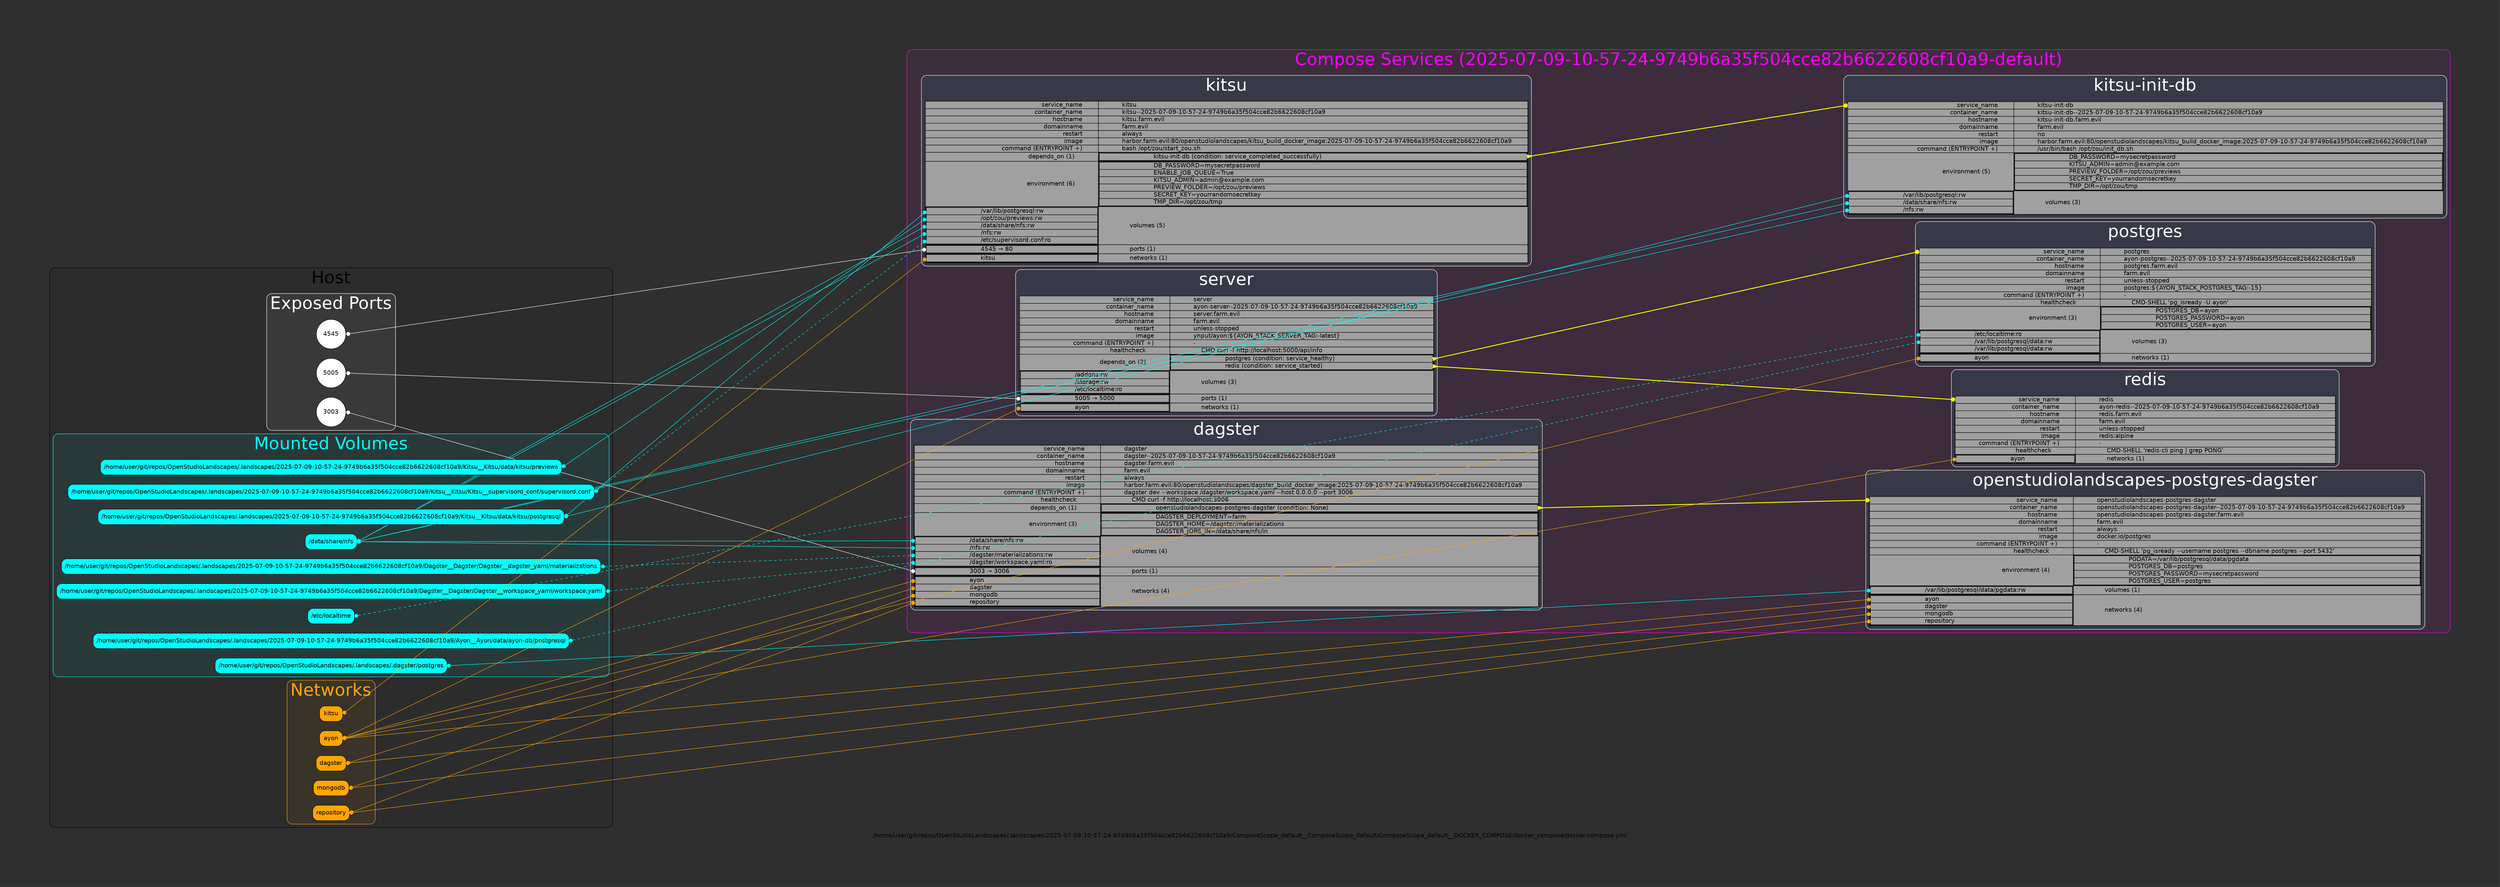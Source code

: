digraph root {
	graph [bb="0,0,5608,1870.7",
		bgcolor="#2f2f2f",
		fontname=Helvetica,
		label="/home/user/git/repos/OpenStudioLandscapes/.landscapes/2025-07-09-10-57-24-9749b6a35f504cce82b6622608cf10a9/ComposeScope_default__\
ComposeScope_default/ComposeScope_default__DOCKER_COMPOSE/docker_compose/docker-compose.yml",
		lheight=0.23,
		lp="2804,12.4",
		lwidth=22.35,
		nodesep=0.3,
		pad=1.5,
		rankdir=LR,
		ranksep=10,
		splines=line,
		style=rounded
	];
	node [label="\N"];
	subgraph main_graph {
		graph [bb="",
			bgcolor="#2f2f2f",
			color="",
			fillcolor="",
			fontcolor="",
			fontname=Helvetica,
			fontsize="",
			label="/home/user/git/repos/OpenStudioLandscapes/.landscapes/2025-07-09-10-57-24-9749b6a35f504cce82b6622608cf10a9/ComposeScope_default__\
ComposeScope_default/ComposeScope_default__DOCKER_COMPOSE/docker_compose/docker-compose.yml",
			lheight=0.21,
			lp="2812,11.5",
			lwidth=24.46,
			nodesep=0.3,
			pad=1.5,
			rankdir=LR,
			ranksep=10,
			shape="",
			splines=line,
			style=rounded
		];
		node [color="",
			fillcolor="",
			fontname="",
			height="",
			label="\N",
			labeljust="",
			pos="",
			shape="",
			style="",
			width=""
		];
		edge [arrowhead="",
			arrowtail="",
			color="",
			dir="",
			fontname="",
			headport="",
			pos="",
			style="",
			tailport=""
		];
		subgraph "cluster_cluster_root_services_2025-07-09-10-57-24-9749b6a35f504cce82b6622608cf10a9-default" {
			graph [bb="2003,507.7,5608,1870.7",
				bgcolor="#2f2f2f",
				color="#FF00FF",
				fillcolor="#FF00FF10",
				fontcolor="#FF00FF",
				fontname=Helvetica,
				fontsize=40,
				label="Compose Services (2025-07-09-10-57-24-9749b6a35f504cce82b6622608cf10a9-default)",
				lheight=0.67,
				lp="3805.5,1844.7",
				lwidth=21.95,
				nodesep=0.3,
				pad=1.5,
				rankdir=TB,
				ranksep=10,
				shape="",
				splines=line,
				style="filled,rounded"
			];
			node [color="",
				fillcolor="",
				fontname="",
				height="",
				label="\N",
				labeljust="",
				pos="",
				shape="",
				style="",
				width=""
			];
			edge [arrowhead="",
				arrowtail="",
				color="",
				dir="",
				fontname="",
				headport="",
				pos="",
				style="",
				tailport=""
			];
			subgraph cluster_cluster_service_postgres {
				graph [bb="4358.5,1130.7,5432.5,1468.7",
					bgcolor="#2f2f2f",
					color=white,
					fillcolor="#00FFFF10",
					fontcolor=white,
					fontname=Helvetica,
					fontsize=40,
					label=postgres,
					lheight=0.67,
					lp="4895.5,1442.7",
					lwidth=2.13,
					nodesep=0.3,
					pad=1.5,
					rankdir=TB,
					ranksep=10,
					shape=square,
					splines=line,
					style="filled,rounded"
				];
				node [color="",
					fillcolor="",
					fontname="",
					height="",
					label="\N",
					labeljust="",
					pos="",
					shape="",
					style="",
					width=""
				];
				edge [arrowhead="",
					arrowtail="",
					color="",
					dir="",
					fontname="",
					headport="",
					pos="",
					style="",
					tailport=""
				];
				"NODE-SERVICE_postgres"	[color="#0A0A0A",
					fillcolor="#A0A0A0",
					fontname=Helvetica,
					height=3.9444,
					label=<<table border="1" cellspacing="0" cellpadding="0">
    <!-- SERVICE_NAME -->
    <tr>
        <td align="right" port="PLUG_NODE-SERVICE_postgres">
            service_name
        </td>
        <td align="left">
            postgres
        </td>
    </tr>
    <!-- CONTAINER_NAME -->
    <tr>
        <td align="right">
            container_name
        </td>
        <td align="left">
            ayon-postgres--2025-07-09-10-57-24-9749b6a35f504cce82b6622608cf10a9
        </td>
    </tr>
    <!-- HOSTNAME -->
    <tr>
        <td align="right">
            hostname
        </td>
        <td align="left">
            postgres.farm.evil
        </td>
    </tr>
    <!-- DOMAINNAME -->
    <tr>
        <td align="right">
            domainname
        </td>
        <td align="left">
            farm.evil
        </td>
    </tr>
    <!-- RESTART -->
    <tr>
        <td align="right">
            restart
        </td>
        <td align="left">
            unless-stopped
        </td>
    </tr>
    <!-- IMAGE -->
    <tr>
        <td align="right">
            image
        </td>
        <td align="left">
            postgres:${AYON_STACK_POSTGRES_TAG:-15}
        </td>
    </tr>
    <!-- COMMAND -->
    <tr>
        <td align="right">
            command (ENTRYPOINT +)
        </td>
        <td align="left">
            -
        </td>
    </tr>
    <!-- HEALTHCHECK -->
    
        <tr>
            <td align="right">
                healthcheck
            </td>
            <td align="left">
                CMD-SHELL 'pg_isready -U ayon'
            </td>
        </tr>
    
    <!-- DEPENDS_ON -->
    
    <!-- ENVIRONMENT -->
    
        <tr>
            <td align="right">
                environment (3)
            </td>
            <td align="left">
                <table border="1" cellspacing="0" cellpadding="0">
                    
                    <tr>
                        <td align="left">
                            POSTGRES_DB=ayon
                        </td>
                    </tr>
                    
                    <tr>
                        <td align="left">
                            POSTGRES_PASSWORD=ayon
                        </td>
                    </tr>
                    
                    <tr>
                        <td align="left">
                            POSTGRES_USER=ayon
                        </td>
                    </tr>
                    
                </table>
            </td>
        </tr>
    
    <!-- VOLUMES -->
    
        <tr>
            <td align="left">
                <table border="1" cellspacing="0" cellpadding="0">
                    
                    <tr>
                        <td align="left" port="PLUG_postgres__/etc/localtime">
                            /etc/localtime:ro
                        </td>
                    </tr>
                    
                    <tr>
                        <td align="left" port="PLUG_postgres__/var/lib/postgresql/data">
                            /var/lib/postgresql/data:rw
                        </td>
                    </tr>
                    
                    <tr>
                        <td align="left" port="PLUG_postgres__/var/lib/postgresql/data">
                            /var/lib/postgresql/data:rw
                        </td>
                    </tr>
                    
                </table>
            </td>
            <td align="left">
                volumes (3)
            </td>
        </tr>
    
    <!-- PORTS -->
    
    <!-- NETWORKS -->
    
        <tr>
            <td align="left">
                <table border="1" cellspacing="0" cellpadding="0">
                    
                    <tr>
                        <td align="left" port="PLUG_ayon">
                            ayon
                        </td>
                    </tr>
                    
                </table>
            </td>
            <td align="left">
                networks (1)
            </td>
        </tr>
    
</table>>,
					labeljust=l,
					pos="4896,1273.7",
					shape=plain,
					style=filled,
					width=12.806];
			}
			subgraph cluster_cluster_service_redis {
				graph [bb="4442.5,895.7,5348.5,1122.7",
					bgcolor="#2f2f2f",
					color=white,
					fillcolor="#00FFFF10",
					fontcolor=white,
					fontname=Helvetica,
					fontsize=40,
					label=redis,
					lheight=0.67,
					lp="4895.5,1096.7",
					lwidth=1.20,
					nodesep=0.3,
					pad=1.5,
					rankdir=TB,
					ranksep=10,
					shape=square,
					splines=line,
					style="filled,rounded"
				];
				node [color="",
					fillcolor="",
					fontname="",
					height="",
					label="\N",
					labeljust="",
					pos="",
					shape="",
					style="",
					width=""
				];
				edge [arrowhead="",
					arrowtail="",
					color="",
					dir="",
					fontname="",
					headport="",
					pos="",
					style="",
					tailport=""
				];
				"NODE-SERVICE_redis"	[color="#0A0A0A",
					fillcolor="#A0A0A0",
					fontname=Helvetica,
					height=2.3333,
					label=<<table border="1" cellspacing="0" cellpadding="0">
    <!-- SERVICE_NAME -->
    <tr>
        <td align="right" port="PLUG_NODE-SERVICE_redis">
            service_name
        </td>
        <td align="left">
            redis
        </td>
    </tr>
    <!-- CONTAINER_NAME -->
    <tr>
        <td align="right">
            container_name
        </td>
        <td align="left">
            ayon-redis--2025-07-09-10-57-24-9749b6a35f504cce82b6622608cf10a9
        </td>
    </tr>
    <!-- HOSTNAME -->
    <tr>
        <td align="right">
            hostname
        </td>
        <td align="left">
            redis.farm.evil
        </td>
    </tr>
    <!-- DOMAINNAME -->
    <tr>
        <td align="right">
            domainname
        </td>
        <td align="left">
            farm.evil
        </td>
    </tr>
    <!-- RESTART -->
    <tr>
        <td align="right">
            restart
        </td>
        <td align="left">
            unless-stopped
        </td>
    </tr>
    <!-- IMAGE -->
    <tr>
        <td align="right">
            image
        </td>
        <td align="left">
            redis:alpine
        </td>
    </tr>
    <!-- COMMAND -->
    <tr>
        <td align="right">
            command (ENTRYPOINT +)
        </td>
        <td align="left">
            -
        </td>
    </tr>
    <!-- HEALTHCHECK -->
    
        <tr>
            <td align="right">
                healthcheck
            </td>
            <td align="left">
                CMD-SHELL 'redis-cli ping | grep PONG'
            </td>
        </tr>
    
    <!-- DEPENDS_ON -->
    
    <!-- ENVIRONMENT -->
    
    <!-- VOLUMES -->
    
    <!-- PORTS -->
    
    <!-- NETWORKS -->
    
        <tr>
            <td align="left">
                <table border="1" cellspacing="0" cellpadding="0">
                    
                    <tr>
                        <td align="left" port="PLUG_ayon">
                            ayon
                        </td>
                    </tr>
                    
                </table>
            </td>
            <td align="left">
                networks (1)
            </td>
        </tr>
    
</table>>,
					labeljust=l,
					pos="4896,982.7",
					shape=plain,
					style=filled,
					width=10.944];
			}
			subgraph cluster_cluster_service_server {
				graph [bb="2256.5,1014.7,3241.5,1356.7",
					bgcolor="#2f2f2f",
					color=white,
					fillcolor="#00FFFF10",
					fontcolor=white,
					fontname=Helvetica,
					fontsize=40,
					label=server,
					lheight=0.67,
					lp="2749,1330.7",
					lwidth=1.54,
					nodesep=0.3,
					pad=1.5,
					rankdir=TB,
					ranksep=10,
					shape=square,
					splines=line,
					style="filled,rounded"
				];
				node [color="",
					fillcolor="",
					fontname="",
					height="",
					label="\N",
					labeljust="",
					pos="",
					shape="",
					style="",
					width=""
				];
				edge [arrowhead="",
					arrowtail="",
					color="",
					dir="",
					fontname="",
					headport="",
					pos="",
					style="",
					tailport=""
				];
				"NODE-SERVICE_server"	[color="#0A0A0A",
					fillcolor="#A0A0A0",
					fontname=Helvetica,
					height=4,
					label=<<table border="1" cellspacing="0" cellpadding="0">
    <!-- SERVICE_NAME -->
    <tr>
        <td align="right" port="PLUG_NODE-SERVICE_server">
            service_name
        </td>
        <td align="left">
            server
        </td>
    </tr>
    <!-- CONTAINER_NAME -->
    <tr>
        <td align="right">
            container_name
        </td>
        <td align="left">
            ayon-server--2025-07-09-10-57-24-9749b6a35f504cce82b6622608cf10a9
        </td>
    </tr>
    <!-- HOSTNAME -->
    <tr>
        <td align="right">
            hostname
        </td>
        <td align="left">
            server.farm.evil
        </td>
    </tr>
    <!-- DOMAINNAME -->
    <tr>
        <td align="right">
            domainname
        </td>
        <td align="left">
            farm.evil
        </td>
    </tr>
    <!-- RESTART -->
    <tr>
        <td align="right">
            restart
        </td>
        <td align="left">
            unless-stopped
        </td>
    </tr>
    <!-- IMAGE -->
    <tr>
        <td align="right">
            image
        </td>
        <td align="left">
            ynput/ayon:${AYON_STACK_SERVER_TAG:-latest}
        </td>
    </tr>
    <!-- COMMAND -->
    <tr>
        <td align="right">
            command (ENTRYPOINT +)
        </td>
        <td align="left">
            -
        </td>
    </tr>
    <!-- HEALTHCHECK -->
    
        <tr>
            <td align="right">
                healthcheck
            </td>
            <td align="left">
                CMD curl -f http://localhost:5000/api/info
            </td>
        </tr>
    
    <!-- DEPENDS_ON -->
    
        <tr>
            <td align="right">
                depends_on (2)
            </td>
            <td>
                <table border="1" cellspacing="0" cellpadding="0">
                    
                    <tr>
                        <td align="left" port="PLUG_DEPENDS_ON_NODE-SERVICE_postgres">
                            postgres (condition: service_healthy)
                        </td>
                    </tr>
                    
                    <tr>
                        <td align="left" port="PLUG_DEPENDS_ON_NODE-SERVICE_redis">
                            redis (condition: service_started)
                        </td>
                    </tr>
                    
                </table>
            </td>
        </tr>
    
    <!-- ENVIRONMENT -->
    
    <!-- VOLUMES -->
    
        <tr>
            <td align="left">
                <table border="1" cellspacing="0" cellpadding="0">
                    
                    <tr>
                        <td align="left" port="PLUG_server__/addons">
                            /addons:rw
                        </td>
                    </tr>
                    
                    <tr>
                        <td align="left" port="PLUG_server__/storage">
                            /storage:rw
                        </td>
                    </tr>
                    
                    <tr>
                        <td align="left" port="PLUG_server__/etc/localtime">
                            /etc/localtime:ro
                        </td>
                    </tr>
                    
                </table>
            </td>
            <td align="left">
                volumes (3)
            </td>
        </tr>
    
    <!-- PORTS -->
    
        <tr>
            <td align="left">
                <table border="1" cellspacing="0" cellpadding="0">
                    
                    <tr>
                        
                        <td align="left" port="PLUG_server__5005__5000">
                            5005 &#8594; 5000
                        </td>
                    </tr>
                    
                </table>
            </td>
            <td align="left">
                ports (1)
            </td>
        </tr>
    
    <!-- NETWORKS -->
    
        <tr>
            <td align="left">
                <table border="1" cellspacing="0" cellpadding="0">
                    
                    <tr>
                        <td align="left" port="PLUG_ayon">
                            ayon
                        </td>
                    </tr>
                    
                </table>
            </td>
            <td align="left">
                networks (1)
            </td>
        </tr>
    
</table>>,
					labeljust=l,
					pos="2749,1159.7",
					shape=plain,
					style=filled,
					width=11.75];
			}
			subgraph cluster_cluster_service_dagster {
				graph [bb="2011,560.7,3487,1006.7",
					bgcolor="#2f2f2f",
					color=white,
					fillcolor="#00FFFF10",
					fontcolor=white,
					fontname=Helvetica,
					fontsize=40,
					label=dagster,
					lheight=0.67,
					lp="2749,980.7",
					lwidth=1.85,
					nodesep=0.3,
					pad=1.5,
					rankdir=TB,
					ranksep=10,
					shape=square,
					splines=line,
					style="filled,rounded"
				];
				node [color="",
					fillcolor="",
					fontname="",
					height="",
					label="\N",
					labeljust="",
					pos="",
					shape="",
					style="",
					width=""
				];
				edge [arrowhead="",
					arrowtail="",
					color="",
					dir="",
					fontname="",
					headport="",
					pos="",
					style="",
					tailport=""
				];
				"NODE-SERVICE_dagster"	[color="#0A0A0A",
					fillcolor="#A0A0A0",
					fontname=Helvetica,
					height=5.5556,
					label=<<table border="1" cellspacing="0" cellpadding="0">
    <!-- SERVICE_NAME -->
    <tr>
        <td align="right" port="PLUG_NODE-SERVICE_dagster">
            service_name
        </td>
        <td align="left">
            dagster
        </td>
    </tr>
    <!-- CONTAINER_NAME -->
    <tr>
        <td align="right">
            container_name
        </td>
        <td align="left">
            dagster--2025-07-09-10-57-24-9749b6a35f504cce82b6622608cf10a9
        </td>
    </tr>
    <!-- HOSTNAME -->
    <tr>
        <td align="right">
            hostname
        </td>
        <td align="left">
            dagster.farm.evil
        </td>
    </tr>
    <!-- DOMAINNAME -->
    <tr>
        <td align="right">
            domainname
        </td>
        <td align="left">
            farm.evil
        </td>
    </tr>
    <!-- RESTART -->
    <tr>
        <td align="right">
            restart
        </td>
        <td align="left">
            always
        </td>
    </tr>
    <!-- IMAGE -->
    <tr>
        <td align="right">
            image
        </td>
        <td align="left">
            harbor.farm.evil:80/openstudiolandscapes/dagster_build_docker_image:2025-07-09-10-57-24-9749b6a35f504cce82b6622608cf10a9
        </td>
    </tr>
    <!-- COMMAND -->
    <tr>
        <td align="right">
            command (ENTRYPOINT +)
        </td>
        <td align="left">
            dagster dev --workspace /dagster/workspace.yaml --host 0.0.0.0 --port 3006
        </td>
    </tr>
    <!-- HEALTHCHECK -->
    
        <tr>
            <td align="right">
                healthcheck
            </td>
            <td align="left">
                CMD curl -f http://localhost:3006
            </td>
        </tr>
    
    <!-- DEPENDS_ON -->
    
        <tr>
            <td align="right">
                depends_on (1)
            </td>
            <td>
                <table border="1" cellspacing="0" cellpadding="0">
                    
                    <tr>
                        <td align="left" port="PLUG_DEPENDS_ON_NODE-SERVICE_openstudiolandscapes-postgres-dagster">
                            openstudiolandscapes-postgres-dagster (condition: None)
                        </td>
                    </tr>
                    
                </table>
            </td>
        </tr>
    
    <!-- ENVIRONMENT -->
    
        <tr>
            <td align="right">
                environment (3)
            </td>
            <td align="left">
                <table border="1" cellspacing="0" cellpadding="0">
                    
                    <tr>
                        <td align="left">
                            DAGSTER_DEPLOYMENT=farm
                        </td>
                    </tr>
                    
                    <tr>
                        <td align="left">
                            DAGSTER_HOME=/dagster/materializations
                        </td>
                    </tr>
                    
                    <tr>
                        <td align="left">
                            DAGSTER_JOBS_IN=/data/share/nfs/in
                        </td>
                    </tr>
                    
                </table>
            </td>
        </tr>
    
    <!-- VOLUMES -->
    
        <tr>
            <td align="left">
                <table border="1" cellspacing="0" cellpadding="0">
                    
                    <tr>
                        <td align="left" port="PLUG_dagster__/data/share/nfs">
                            /data/share/nfs:rw
                        </td>
                    </tr>
                    
                    <tr>
                        <td align="left" port="PLUG_dagster__/nfs">
                            /nfs:rw
                        </td>
                    </tr>
                    
                    <tr>
                        <td align="left" port="PLUG_dagster__/dagster/materializations">
                            /dagster/materializations:rw
                        </td>
                    </tr>
                    
                    <tr>
                        <td align="left" port="PLUG_dagster__/dagster/workspace.yaml">
                            /dagster/workspace.yaml:ro
                        </td>
                    </tr>
                    
                </table>
            </td>
            <td align="left">
                volumes (4)
            </td>
        </tr>
    
    <!-- PORTS -->
    
        <tr>
            <td align="left">
                <table border="1" cellspacing="0" cellpadding="0">
                    
                    <tr>
                        
                        <td align="left" port="PLUG_dagster__3003__3006">
                            3003 &#8594; 3006
                        </td>
                    </tr>
                    
                </table>
            </td>
            <td align="left">
                ports (1)
            </td>
        </tr>
    
    <!-- NETWORKS -->
    
        <tr>
            <td align="left">
                <table border="1" cellspacing="0" cellpadding="0">
                    
                    <tr>
                        <td align="left" port="PLUG_ayon">
                            ayon
                        </td>
                    </tr>
                    
                    <tr>
                        <td align="left" port="PLUG_dagster">
                            dagster
                        </td>
                    </tr>
                    
                    <tr>
                        <td align="left" port="PLUG_mongodb">
                            mongodb
                        </td>
                    </tr>
                    
                    <tr>
                        <td align="left" port="PLUG_repository">
                            repository
                        </td>
                    </tr>
                    
                </table>
            </td>
            <td align="left">
                networks (4)
            </td>
        </tr>
    
</table>>,
					labeljust=l,
					pos="2749,757.7",
					shape=plain,
					style=filled,
					width=17.819];
			}
			subgraph "cluster_cluster_service_openstudiolandscapes-postgres-dagster" {
				graph [bb="4242.5,515.7,5548.5,887.7",
					bgcolor="#2f2f2f",
					color=white,
					fillcolor="#00FFFF10",
					fontcolor=white,
					fontname=Helvetica,
					fontsize=40,
					label="openstudiolandscapes-postgres-dagster",
					lheight=0.67,
					lp="4895.5,861.7",
					lwidth=9.88,
					nodesep=0.3,
					pad=1.5,
					rankdir=TB,
					ranksep=10,
					shape=square,
					splines=line,
					style="filled,rounded"
				];
				node [color="",
					fillcolor="",
					fontname="",
					height="",
					label="\N",
					labeljust="",
					pos="",
					shape="",
					style="",
					width=""
				];
				edge [arrowhead="",
					arrowtail="",
					color="",
					dir="",
					fontname="",
					headport="",
					pos="",
					style="",
					tailport=""
				];
				"NODE-SERVICE_openstudiolandscapes-postgres-dagster"	[color="#0A0A0A",
					fillcolor="#A0A0A0",
					fontname=Helvetica,
					height=4.4444,
					label=<<table border="1" cellspacing="0" cellpadding="0">
    <!-- SERVICE_NAME -->
    <tr>
        <td align="right" port="PLUG_NODE-SERVICE_openstudiolandscapes-postgres-dagster">
            service_name
        </td>
        <td align="left">
            openstudiolandscapes-postgres-dagster
        </td>
    </tr>
    <!-- CONTAINER_NAME -->
    <tr>
        <td align="right">
            container_name
        </td>
        <td align="left">
            openstudiolandscapes-postgres-dagster--2025-07-09-10-57-24-9749b6a35f504cce82b6622608cf10a9
        </td>
    </tr>
    <!-- HOSTNAME -->
    <tr>
        <td align="right">
            hostname
        </td>
        <td align="left">
            openstudiolandscapes-postgres-dagster.farm.evil
        </td>
    </tr>
    <!-- DOMAINNAME -->
    <tr>
        <td align="right">
            domainname
        </td>
        <td align="left">
            farm.evil
        </td>
    </tr>
    <!-- RESTART -->
    <tr>
        <td align="right">
            restart
        </td>
        <td align="left">
            always
        </td>
    </tr>
    <!-- IMAGE -->
    <tr>
        <td align="right">
            image
        </td>
        <td align="left">
            docker.io/postgres
        </td>
    </tr>
    <!-- COMMAND -->
    <tr>
        <td align="right">
            command (ENTRYPOINT +)
        </td>
        <td align="left">
            -
        </td>
    </tr>
    <!-- HEALTHCHECK -->
    
        <tr>
            <td align="right">
                healthcheck
            </td>
            <td align="left">
                CMD-SHELL 'pg_isready --username postgres --dbname postgres --port 5432'
            </td>
        </tr>
    
    <!-- DEPENDS_ON -->
    
    <!-- ENVIRONMENT -->
    
        <tr>
            <td align="right">
                environment (4)
            </td>
            <td align="left">
                <table border="1" cellspacing="0" cellpadding="0">
                    
                    <tr>
                        <td align="left">
                            PGDATA=/var/lib/postgresql/data/pgdata
                        </td>
                    </tr>
                    
                    <tr>
                        <td align="left">
                            POSTGRES_DB=postgres
                        </td>
                    </tr>
                    
                    <tr>
                        <td align="left">
                            POSTGRES_PASSWORD=mysecretpassword
                        </td>
                    </tr>
                    
                    <tr>
                        <td align="left">
                            POSTGRES_USER=postgres
                        </td>
                    </tr>
                    
                </table>
            </td>
        </tr>
    
    <!-- VOLUMES -->
    
        <tr>
            <td align="left">
                <table border="1" cellspacing="0" cellpadding="0">
                    
                    <tr>
                        <td align="left" port="PLUG_openstudiolandscapes-postgres-dagster__/var/lib/postgresql/data/pgdata">
                            /var/lib/postgresql/data/pgdata:rw
                        </td>
                    </tr>
                    
                </table>
            </td>
            <td align="left">
                volumes (1)
            </td>
        </tr>
    
    <!-- PORTS -->
    
    <!-- NETWORKS -->
    
        <tr>
            <td align="left">
                <table border="1" cellspacing="0" cellpadding="0">
                    
                    <tr>
                        <td align="left" port="PLUG_ayon">
                            ayon
                        </td>
                    </tr>
                    
                    <tr>
                        <td align="left" port="PLUG_dagster">
                            dagster
                        </td>
                    </tr>
                    
                    <tr>
                        <td align="left" port="PLUG_mongodb">
                            mongodb
                        </td>
                    </tr>
                    
                    <tr>
                        <td align="left" port="PLUG_repository">
                            repository
                        </td>
                    </tr>
                    
                </table>
            </td>
            <td align="left">
                networks (4)
            </td>
        </tr>
    
</table>>,
					labeljust=l,
					pos="4896,675.7",
					shape=plain,
					style=filled,
					width=15.681];
			}
			subgraph cluster_cluster_service_kitsu {
				graph [bb="2036.5,1364.7,3461.5,1810.7",
					bgcolor="#2f2f2f",
					color=white,
					fillcolor="#00FFFF10",
					fontcolor=white,
					fontname=Helvetica,
					fontsize=40,
					label=kitsu,
					lheight=0.67,
					lp="2749,1784.7",
					lwidth=1.14,
					nodesep=0.3,
					pad=1.5,
					rankdir=TB,
					ranksep=10,
					shape=square,
					splines=line,
					style="filled,rounded"
				];
				node [color="",
					fillcolor="",
					fontname="",
					height="",
					label="\N",
					labeljust="",
					pos="",
					shape="",
					style="",
					width=""
				];
				edge [arrowhead="",
					arrowtail="",
					color="",
					dir="",
					fontname="",
					headport="",
					pos="",
					style="",
					tailport=""
				];
				"NODE-SERVICE_kitsu"	[color="#0A0A0A",
					fillcolor="#A0A0A0",
					fontname=Helvetica,
					height=5.5556,
					label=<<table border="1" cellspacing="0" cellpadding="0">
    <!-- SERVICE_NAME -->
    <tr>
        <td align="right" port="PLUG_NODE-SERVICE_kitsu">
            service_name
        </td>
        <td align="left">
            kitsu
        </td>
    </tr>
    <!-- CONTAINER_NAME -->
    <tr>
        <td align="right">
            container_name
        </td>
        <td align="left">
            kitsu--2025-07-09-10-57-24-9749b6a35f504cce82b6622608cf10a9
        </td>
    </tr>
    <!-- HOSTNAME -->
    <tr>
        <td align="right">
            hostname
        </td>
        <td align="left">
            kitsu.farm.evil
        </td>
    </tr>
    <!-- DOMAINNAME -->
    <tr>
        <td align="right">
            domainname
        </td>
        <td align="left">
            farm.evil
        </td>
    </tr>
    <!-- RESTART -->
    <tr>
        <td align="right">
            restart
        </td>
        <td align="left">
            always
        </td>
    </tr>
    <!-- IMAGE -->
    <tr>
        <td align="right">
            image
        </td>
        <td align="left">
            harbor.farm.evil:80/openstudiolandscapes/kitsu_build_docker_image:2025-07-09-10-57-24-9749b6a35f504cce82b6622608cf10a9
        </td>
    </tr>
    <!-- COMMAND -->
    <tr>
        <td align="right">
            command (ENTRYPOINT +)
        </td>
        <td align="left">
            bash /opt/zou/start_zou.sh
        </td>
    </tr>
    <!-- HEALTHCHECK -->
    
    <!-- DEPENDS_ON -->
    
        <tr>
            <td align="right">
                depends_on (1)
            </td>
            <td>
                <table border="1" cellspacing="0" cellpadding="0">
                    
                    <tr>
                        <td align="left" port="PLUG_DEPENDS_ON_NODE-SERVICE_kitsu-init-db">
                            kitsu-init-db (condition: service_completed_successfully)
                        </td>
                    </tr>
                    
                </table>
            </td>
        </tr>
    
    <!-- ENVIRONMENT -->
    
        <tr>
            <td align="right">
                environment (6)
            </td>
            <td align="left">
                <table border="1" cellspacing="0" cellpadding="0">
                    
                    <tr>
                        <td align="left">
                            DB_PASSWORD=mysecretpassword
                        </td>
                    </tr>
                    
                    <tr>
                        <td align="left">
                            ENABLE_JOB_QUEUE=True
                        </td>
                    </tr>
                    
                    <tr>
                        <td align="left">
                            KITSU_ADMIN=admin@example.com
                        </td>
                    </tr>
                    
                    <tr>
                        <td align="left">
                            PREVIEW_FOLDER=/opt/zou/previews
                        </td>
                    </tr>
                    
                    <tr>
                        <td align="left">
                            SECRET_KEY=yourrandomsecretkey
                        </td>
                    </tr>
                    
                    <tr>
                        <td align="left">
                            TMP_DIR=/opt/zou/tmp
                        </td>
                    </tr>
                    
                </table>
            </td>
        </tr>
    
    <!-- VOLUMES -->
    
        <tr>
            <td align="left">
                <table border="1" cellspacing="0" cellpadding="0">
                    
                    <tr>
                        <td align="left" port="PLUG_kitsu__/var/lib/postgresql">
                            /var/lib/postgresql:rw
                        </td>
                    </tr>
                    
                    <tr>
                        <td align="left" port="PLUG_kitsu__/opt/zou/previews">
                            /opt/zou/previews:rw
                        </td>
                    </tr>
                    
                    <tr>
                        <td align="left" port="PLUG_kitsu__/data/share/nfs">
                            /data/share/nfs:rw
                        </td>
                    </tr>
                    
                    <tr>
                        <td align="left" port="PLUG_kitsu__/nfs">
                            /nfs:rw
                        </td>
                    </tr>
                    
                    <tr>
                        <td align="left" port="PLUG_kitsu__/etc/supervisord.conf">
                            /etc/supervisord.conf:ro
                        </td>
                    </tr>
                    
                </table>
            </td>
            <td align="left">
                volumes (5)
            </td>
        </tr>
    
    <!-- PORTS -->
    
        <tr>
            <td align="left">
                <table border="1" cellspacing="0" cellpadding="0">
                    
                    <tr>
                        
                        <td align="left" port="PLUG_kitsu__4545__80">
                            4545 &#8594; 80
                        </td>
                    </tr>
                    
                </table>
            </td>
            <td align="left">
                ports (1)
            </td>
        </tr>
    
    <!-- NETWORKS -->
    
        <tr>
            <td align="left">
                <table border="1" cellspacing="0" cellpadding="0">
                    
                    <tr>
                        <td align="left" port="PLUG_kitsu">
                            kitsu
                        </td>
                    </tr>
                    
                </table>
            </td>
            <td align="left">
                networks (1)
            </td>
        </tr>
    
</table>>,
					labeljust=l,
					pos="2749,1561.7",
					shape=plain,
					style=filled,
					width=17.222];
			}
			subgraph "cluster_cluster_service_kitsu-init-db" {
				graph [bb="4191,1476.7,5600,1810.7",
					bgcolor="#2f2f2f",
					color=white,
					fillcolor="#00FFFF10",
					fontcolor=white,
					fontname=Helvetica,
					fontsize=40,
					label="kitsu-init-db",
					lheight=0.67,
					lp="4895.5,1784.7",
					lwidth=2.84,
					nodesep=0.3,
					pad=1.5,
					rankdir=TB,
					ranksep=10,
					shape=square,
					splines=line,
					style="filled,rounded"
				];
				node [color="",
					fillcolor="",
					fontname="",
					height="",
					label="\N",
					labeljust="",
					pos="",
					shape="",
					style="",
					width=""
				];
				edge [arrowhead="",
					arrowtail="",
					color="",
					dir="",
					fontname="",
					headport="",
					pos="",
					style="",
					tailport=""
				];
				"NODE-SERVICE_kitsu-init-db"	[color="#0A0A0A",
					fillcolor="#A0A0A0",
					fontname=Helvetica,
					height=3.8889,
					label=<<table border="1" cellspacing="0" cellpadding="0">
    <!-- SERVICE_NAME -->
    <tr>
        <td align="right" port="PLUG_NODE-SERVICE_kitsu-init-db">
            service_name
        </td>
        <td align="left">
            kitsu-init-db
        </td>
    </tr>
    <!-- CONTAINER_NAME -->
    <tr>
        <td align="right">
            container_name
        </td>
        <td align="left">
            kitsu-init-db--2025-07-09-10-57-24-9749b6a35f504cce82b6622608cf10a9
        </td>
    </tr>
    <!-- HOSTNAME -->
    <tr>
        <td align="right">
            hostname
        </td>
        <td align="left">
            kitsu-init-db.farm.evil
        </td>
    </tr>
    <!-- DOMAINNAME -->
    <tr>
        <td align="right">
            domainname
        </td>
        <td align="left">
            farm.evil
        </td>
    </tr>
    <!-- RESTART -->
    <tr>
        <td align="right">
            restart
        </td>
        <td align="left">
            no
        </td>
    </tr>
    <!-- IMAGE -->
    <tr>
        <td align="right">
            image
        </td>
        <td align="left">
            harbor.farm.evil:80/openstudiolandscapes/kitsu_build_docker_image:2025-07-09-10-57-24-9749b6a35f504cce82b6622608cf10a9
        </td>
    </tr>
    <!-- COMMAND -->
    <tr>
        <td align="right">
            command (ENTRYPOINT +)
        </td>
        <td align="left">
            /usr/bin/bash /opt/zou/init_db.sh
        </td>
    </tr>
    <!-- HEALTHCHECK -->
    
    <!-- DEPENDS_ON -->
    
    <!-- ENVIRONMENT -->
    
        <tr>
            <td align="right">
                environment (5)
            </td>
            <td align="left">
                <table border="1" cellspacing="0" cellpadding="0">
                    
                    <tr>
                        <td align="left">
                            DB_PASSWORD=mysecretpassword
                        </td>
                    </tr>
                    
                    <tr>
                        <td align="left">
                            KITSU_ADMIN=admin@example.com
                        </td>
                    </tr>
                    
                    <tr>
                        <td align="left">
                            PREVIEW_FOLDER=/opt/zou/previews
                        </td>
                    </tr>
                    
                    <tr>
                        <td align="left">
                            SECRET_KEY=yourrandomsecretkey
                        </td>
                    </tr>
                    
                    <tr>
                        <td align="left">
                            TMP_DIR=/opt/zou/tmp
                        </td>
                    </tr>
                    
                </table>
            </td>
        </tr>
    
    <!-- VOLUMES -->
    
        <tr>
            <td align="left">
                <table border="1" cellspacing="0" cellpadding="0">
                    
                    <tr>
                        <td align="left" port="PLUG_kitsu-init-db__/var/lib/postgresql">
                            /var/lib/postgresql:rw
                        </td>
                    </tr>
                    
                    <tr>
                        <td align="left" port="PLUG_kitsu-init-db__/data/share/nfs">
                            /data/share/nfs:rw
                        </td>
                    </tr>
                    
                    <tr>
                        <td align="left" port="PLUG_kitsu-init-db__/nfs">
                            /nfs:rw
                        </td>
                    </tr>
                    
                </table>
            </td>
            <td align="left">
                volumes (3)
            </td>
        </tr>
    
    <!-- PORTS -->
    
    <!-- NETWORKS -->
    
</table>>,
					labeljust=l,
					pos="4896,1617.7",
					shape=plain,
					style=filled,
					width=16.986];
			}
			"NODE-SERVICE_server":"PLUG_DEPENDS_ON_NODE-SERVICE_postgres":e -> "NODE-SERVICE_postgres":"PLUG_NODE-SERVICE_postgres":w	[arrowhead=dot,
				arrowtail=inv,
				color=yellow,
				dir=both,
				fontname=Helvetica,
				pos="s,3232,1147.7 e,4366.5,1398.7 3241.8,1149.9 3347,1173.1 4264,1376 4358.6,1397",
				style=bold];
			"NODE-SERVICE_server":"PLUG_DEPENDS_ON_NODE-SERVICE_redis":e -> "NODE-SERVICE_redis":"PLUG_NODE-SERVICE_redis":w	[arrowhead=dot,
				arrowtail=inv,
				color=yellow,
				dir=both,
				fontname=Helvetica,
				pos="s,3232,1130.7 e,4450.5,1052.7 3242.2,1130 3353.4,1122.9 4342.2,1059.6 4442.3,1053.2",
				style=bold];
			"NODE-SERVICE_dagster":"PLUG_DEPENDS_ON_NODE-SERVICE_openstudiolandscapes-postgres-dagster":e -> "NODE-SERVICE_openstudiolandscapes-postgres-dagster":"PLUG_NODE-SERVICE_openstudiolandscapes-postgres-dagster":w	[arrowhead=dot,
				arrowtail=inv,
				color=yellow,
				dir=both,
				fontname=Helvetica,
				pos="s,3477,799.7 e,4250.5,817.7 3487.1,799.93 3571.9,801.91 4166.2,815.74 4242.5,817.51",
				style=bold];
			"NODE-SERVICE_kitsu":"PLUG_DEPENDS_ON_NODE-SERVICE_kitsu-init-db":e -> "NODE-SERVICE_kitsu-init-db":"PLUG_NODE-SERVICE_kitsu-init-db":w	[arrowhead=dot,
				arrowtail=inv,
				color=yellow,
				dir=both,
				fontname=Helvetica,
				pos="s,3452,1620.7 e,4199.5,1740.7 3462,1622.3 3544.8,1635.6 4115.8,1727.3 4191.3,1739.4",
				style=bold];
		}
		subgraph cluster_cluster_host {
			graph [bb="0,52.7,1315,1358.7",
				bgcolor="#2f2f2f",
				color="#000000",
				fillcolor="#00000010",
				fontcolor="#000000",
				fontname=Helvetica,
				fontsize=40,
				label=Host,
				lheight=0.67,
				lp="657.5,1332.7",
				lwidth=1.14,
				nodesep=0.3,
				pad=1.5,
				rankdir=TB,
				ranksep=10,
				shape="",
				splines=line,
				style="filled,rounded"
			];
			node [color="",
				fillcolor="",
				fontname="",
				height="",
				label="\N",
				labeljust="",
				pos="",
				shape="",
				style="",
				width=""
			];
			edge [arrowhead="",
				arrowtail="",
				color="",
				dir="",
				fontname="",
				headport="",
				pos="",
				style="",
				tailport=""
			];
			subgraph cluster_cluster_root_ports {
				graph [bb="507.05,980.7,807.95,1298.7",
					bgcolor="#2f2f2f",
					color="#FFFFFF",
					fillcolor="#FFFFFF10",
					fontcolor="#FFFFFF",
					fontname=Helvetica,
					fontsize=40,
					label="Exposed Ports",
					lheight=0.67,
					lp="657.5,1272.7",
					lwidth=3.61,
					nodesep=0.3,
					pad=1.5,
					rankdir=TB,
					ranksep=10,
					shape="",
					splines=line,
					style="filled,rounded"
				];
				node [color="",
					fillcolor="",
					fontname="",
					height="",
					label="\N",
					labeljust="",
					pos="",
					shape="",
					style="",
					width=""
				];
				edge [arrowhead="",
					arrowtail="",
					color="",
					dir="",
					fontname="",
					headport="",
					pos="",
					style="",
					tailport=""
				];
				dagster__3003__3006	[color=black,
					fillcolor="#FFFFFF",
					fontname=Helvetica,
					height=0.95833,
					label=3003,
					pos="658,1022.7",
					shape=circle,
					style=filled,
					width=0.95833];
				kitsu__4545__80	[color=black,
					fillcolor="#FFFFFF",
					fontname=Helvetica,
					height=0.95833,
					label=4545,
					pos="658,1204.7",
					shape=circle,
					style=filled,
					width=0.95833];
				server__5005__5000	[color=black,
					fillcolor="#FFFFFF",
					fontname=Helvetica,
					height=0.95833,
					label=5005,
					pos="658,1113.7",
					shape=circle,
					style=filled,
					width=0.95833];
			}
			subgraph cluster_cluster_root_volumes {
				graph [bb="8,404.7,1307,972.7",
					bgcolor="#2f2f2f",
					color="#00FFFF",
					fillcolor="#00FFFF10",
					fontcolor="#00FFFF",
					fontname=Helvetica,
					fontsize=40,
					label="Mounted Volumes",
					lheight=0.67,
					lp="657.5,946.7",
					lwidth=4.48,
					nodesep=0.3,
					pad=1.5,
					rankdir=TB,
					ranksep=10,
					shape="",
					splines=line,
					style="filled,rounded"
				];
				node [color="",
					fillcolor="",
					fontname="",
					height="",
					label="\N",
					labeljust="",
					pos="",
					shape="",
					style="",
					width=""
				];
				edge [arrowhead="",
					arrowtail="",
					color="",
					dir="",
					fontname="",
					headport="",
					pos="",
					style="",
					tailport=""
				];
				"/data/share/nfs"	[color=black,
					fillcolor="#00FFFF",
					fontname=Helvetica,
					height=0.5,
					label="/data/share/nfs",
					pos="658,720.7",
					shape=box,
					style="filled,rounded",
					width=1.6806];
				"/home/user/git/repos/OpenStudioLandscapes/.landscapes/2025-07-09-10-57-24-9749b6a35f504cce82b6622608cf10a9/Dagster__Dagster/Dagster__\
dagster_yaml/materializations"	[color=black,
					fillcolor="#00FFFF",
					fontname=Helvetica,
					height=0.5,
					label="/home/user/git/repos/OpenStudioLandscapes/.landscapes/2025-07-09-10-57-24-9749b6a35f504cce82b6622608cf10a9/Dagster__Dagster/Dagster__\
dagster_yaml/materializations",
					pos="658,662.7",
					shape=box,
					style="filled,rounded",
					width=17.5];
				"/home/user/git/repos/OpenStudioLandscapes/.landscapes/2025-07-09-10-57-24-9749b6a35f504cce82b6622608cf10a9/Dagster__Dagster/Dagster__\
workspace_yaml/workspace.yaml"	[color=black,
					fillcolor="#00FFFF",
					fontname=Helvetica,
					height=0.5,
					label="/home/user/git/repos/OpenStudioLandscapes/.landscapes/2025-07-09-10-57-24-9749b6a35f504cce82b6622608cf10a9/Dagster__Dagster/Dagster__\
workspace_yaml/workspace.yaml",
					pos="658,604.7",
					shape=box,
					style="filled,rounded",
					width=17.819];
				"/home/user/git/repos/OpenStudioLandscapes/.landscapes/2025-07-09-10-57-24-9749b6a35f504cce82b6622608cf10a9/Kitsu__Kitsu/Kitsu__supervisord_\
conf/supervisord.conf"	[color=black,
					fillcolor="#00FFFF",
					fontname=Helvetica,
					height=0.5,
					label="/home/user/git/repos/OpenStudioLandscapes/.landscapes/2025-07-09-10-57-24-9749b6a35f504cce82b6622608cf10a9/Kitsu__Kitsu/Kitsu__supervisord_\
conf/supervisord.conf",
					pos="658,836.7",
					shape=box,
					style="filled,rounded",
					width=17.083];
				"/home/user/git/repos/OpenStudioLandscapes/.landscapes/2025-07-09-10-57-24-9749b6a35f504cce82b6622608cf10a9/Kitsu__Kitsu/data/kitsu/\
postgresql"	[color=black,
					fillcolor="#00FFFF",
					fontname=Helvetica,
					height=0.5,
					label="/home/user/git/repos/OpenStudioLandscapes/.landscapes/2025-07-09-10-57-24-9749b6a35f504cce82b6622608cf10a9/Kitsu__Kitsu/data/kitsu/\
postgresql",
					pos="658,778.7",
					shape=box,
					style="filled,rounded",
					width=15.125];
				"/home/user/git/repos/OpenStudioLandscapes/.landscapes/2025-07-09-10-57-24-9749b6a35f504cce82b6622608cf10a9/Kitsu__Kitsu/data/kitsu/\
previews"	[color=black,
					fillcolor="#00FFFF",
					fontname=Helvetica,
					height=0.5,
					label="/home/user/git/repos/OpenStudioLandscapes/.landscapes/2025-07-09-10-57-24-9749b6a35f504cce82b6622608cf10a9/Kitsu__Kitsu/data/kitsu/\
previews",
					pos="658,894.7",
					shape=box,
					style="filled,rounded",
					width=14.972];
				"/home/user/git/repos/OpenStudioLandscapes/.landscapes/.dagster/postgres"	[color=black,
					fillcolor="#00FFFF",
					fontname=Helvetica,
					height=0.5,
					label="/home/user/git/repos/OpenStudioLandscapes/.landscapes/.dagster/postgres",
					pos="658,430.7",
					shape=box,
					style="filled,rounded",
					width=7.5278];
				"/etc/localtime"	[color=black,
					fillcolor="#00FFFF",
					fontname=Helvetica,
					height=0.5,
					label="/etc/localtime",
					pos="658,546.7",
					shape=box,
					style="filled,rounded",
					width=1.5139];
				"/home/user/git/repos/OpenStudioLandscapes/.landscapes/2025-07-09-10-57-24-9749b6a35f504cce82b6622608cf10a9/Ayon__Ayon/data/ayon-db/\
postgresql"	[color=black,
					fillcolor="#00FFFF",
					fontname=Helvetica,
					height=0.5,
					label="/home/user/git/repos/OpenStudioLandscapes/.landscapes/2025-07-09-10-57-24-9749b6a35f504cce82b6622608cf10a9/Ayon__Ayon/data/ayon-db/\
postgresql",
					pos="658,488.7",
					shape=box,
					style="filled,rounded",
					width=15.444];
			}
			subgraph cluster_cluster_root_networks {
				graph [bb="554.5,60.7,760.5,396.7",
					bgcolor="#2f2f2f",
					color="#FFA500",
					fillcolor="#FFA50010",
					fontcolor="#FFA500",
					fontname=Helvetica,
					fontsize=40,
					label=Networks,
					lheight=0.67,
					lp="657.5,370.7",
					lwidth=2.31,
					nodesep=0.3,
					pad=1.5,
					rankdir=TB,
					ranksep=10,
					shape="",
					splines=line,
					style="filled,rounded"
				];
				node [color="",
					fillcolor="",
					fontname="",
					height="",
					label="\N",
					labeljust="",
					pos="",
					shape="",
					style="",
					width=""
				];
				edge [arrowhead="",
					arrowtail="",
					color="",
					dir="",
					fontname="",
					headport="",
					pos="",
					style="",
					tailport=""
				];
				ayon	[color=black,
					fillcolor="#FFA500",
					fontname=Helvetica,
					height=0.5,
					label=ayon,
					pos="658,260.7",
					shape=box,
					style="filled,rounded",
					width=0.75];
				dagster	[color=black,
					fillcolor="#FFA500",
					fontname=Helvetica,
					height=0.5,
					label=dagster,
					pos="658,202.7",
					shape=box,
					style="filled,rounded",
					width=0.97222];
				mongodb	[color=black,
					fillcolor="#FFA500",
					fontname=Helvetica,
					height=0.5,
					label=mongodb,
					pos="658,144.7",
					shape=box,
					style="filled,rounded",
					width=1.1528];
				repository	[color=black,
					fillcolor="#FFA500",
					fontname=Helvetica,
					height=0.5,
					label=repository,
					pos="658,86.7",
					shape=box,
					style="filled,rounded",
					width=1.1944];
				kitsu	[color=black,
					fillcolor="#FFA500",
					fontname=Helvetica,
					height=0.5,
					label=kitsu,
					pos="658,318.7",
					shape=box,
					style="filled,rounded",
					width=0.75];
			}
		}
		dagster__3003__3006:e -> "NODE-SERVICE_dagster":PLUG_dagster__3003__3006:w	[arrowhead=dot,
			arrowtail=dot,
			color="#FFFFFF",
			dir=both,
			fontname=Helvetica,
			pos="s,693.5,1022.7 e,2021,650.7 701.3,1020.5 804.99,991.46 1909.9,681.83 2013.3,652.87",
			style=rounded];
		kitsu__4545__80:e -> "NODE-SERVICE_kitsu":PLUG_kitsu__4545__80:w	[arrowhead=dot,
			arrowtail=dot,
			color="#FFFFFF",
			dir=both,
			fontname=Helvetica,
			pos="s,693.5,1204.7 e,2047,1403.7 701.45,1205.9 807.06,1221.4 1931.4,1386.7 2038.8,1402.5",
			style=rounded];
		server__5005__5000:e -> "NODE-SERVICE_server":PLUG_server__5005__5000:w	[arrowhead=dot,
			arrowtail=dot,
			color="#FFFFFF",
			dir=both,
			fontname=Helvetica,
			pos="s,693.5,1113.7 e,2267,1054.7 701.59,1113.4 817.54,1109 2142.6,1059.4 2258.9,1055",
			style=rounded];
		"/data/share/nfs":e -> "NODE-SERVICE_dagster":"PLUG_dagster__/data/share/nfs":w	[arrowhead=dot,
			arrowtail=dot,
			color="#00FFFF",
			dir=both,
			fontname=Helvetica,
			pos="s,718.5,720.7 e,2021,722.7 726.82,720.71 832.33,720.87 1908,722.53 2012.8,722.69",
			style=solid];
		"/data/share/nfs":e -> "NODE-SERVICE_dagster":"PLUG_dagster__/nfs":w	[arrowhead=dot,
			arrowtail=dot,
			color="#00FFFF",
			dir=both,
			fontname=Helvetica,
			pos="s,718.5,720.7 e,2021,705.7 726.82,720.6 832.33,719.39 1908,707 2012.8,705.79",
			style=solid];
		"/data/share/nfs":e -> "NODE-SERVICE_kitsu":"PLUG_kitsu__/data/share/nfs":w	[arrowhead=dot,
			arrowtail=dot,
			color="#00FFFF",
			dir=both,
			fontname=Helvetica,
			pos="s,718.5,720.7 e,2047,1458.7 725.65,724.67 825.52,780.15 1939.9,1399.2 2039.8,1454.7",
			style=solid];
		"/data/share/nfs":e -> "NODE-SERVICE_kitsu":"PLUG_kitsu__/nfs":w	[arrowhead=dot,
			arrowtail=dot,
			color="#00FFFF",
			dir=both,
			fontname=Helvetica,
			pos="s,718.5,720.7 e,2047,1441.7 725.65,724.58 825.52,778.78 1939.9,1383.6 2039.8,1437.8",
			style=solid];
		"/data/share/nfs":e -> "NODE-SERVICE_kitsu-init-db":"PLUG_kitsu-init-db__/data/share/nfs":w	[arrowhead=dot,
			arrowtail=dot,
			color="#00FFFF",
			dir=both,
			fontname=Helvetica,
			pos="s,717.5,720.7 e,4202.5,1512.7 725.45,722.51 903.51,762.97 4015.3,1470.2 4194.5,1510.9",
			style=solid];
		"/data/share/nfs":e -> "NODE-SERVICE_kitsu-init-db":"PLUG_kitsu-init-db__/nfs":w	[arrowhead=dot,
			arrowtail=dot,
			color="#00FFFF",
			dir=both,
			fontname=Helvetica,
			pos="s,717.5,720.7 e,4202.5,1495.7 725.45,722.47 903.51,762.06 4015.3,1454.1 4194.5,1493.9",
			style=solid];
		"/home/user/git/repos/OpenStudioLandscapes/.landscapes/2025-07-09-10-57-24-9749b6a35f504cce82b6622608cf10a9/Dagster__Dagster/Dagster__\
dagster_yaml/materializations":e -> "NODE-SERVICE_dagster":"PLUG_dagster__/dagster/materializations":w	[arrowhead=dot,
			arrowtail=dot,
			color="#00FFFF",
			dir=both,
			fontname=Helvetica,
			pos="s,1288.5,662.7 e,2021,688.7 1296.7,662.99 1371.9,665.66 1938,685.75 2012.8,688.41",
			style=dashed];
		"/home/user/git/repos/OpenStudioLandscapes/.landscapes/2025-07-09-10-57-24-9749b6a35f504cce82b6622608cf10a9/Dagster__Dagster/Dagster__\
workspace_yaml/workspace.yaml":e -> "NODE-SERVICE_dagster":"PLUG_dagster__/dagster/workspace.yaml":w	[arrowhead=dot,
			arrowtail=dot,
			color="#00FFFF",
			dir=both,
			fontname=Helvetica,
			pos="s,1300.5,604.7 e,2021,671.7 1308.6,605.45 1382.5,612.32 1939.3,664.11 2013,670.95",
			style=dashed];
		"/home/user/git/repos/OpenStudioLandscapes/.landscapes/2025-07-09-10-57-24-9749b6a35f504cce82b6622608cf10a9/Kitsu__Kitsu/Kitsu__supervisord_\
conf/supervisord.conf":e -> "NODE-SERVICE_kitsu":"PLUG_kitsu__/etc/supervisord.conf":w	[arrowhead=dot,
			arrowtail=dot,
			color="#00FFFF",
			dir=both,
			fontname=Helvetica,
			pos="s,1273.5,836.7 e,2047,1424.7 1280.2,841.78 1351.5,896 1970.7,1366.7 2040.6,1419.8",
			style=dashed];
		"/home/user/git/repos/OpenStudioLandscapes/.landscapes/2025-07-09-10-57-24-9749b6a35f504cce82b6622608cf10a9/Kitsu__Kitsu/data/kitsu/\
postgresql":e -> "NODE-SERVICE_kitsu":"PLUG_kitsu__/var/lib/postgresql":w	[arrowhead=dot,
			arrowtail=dot,
			color="#00FFFF",
			dir=both,
			fontname=Helvetica,
			pos="s,1203.5,778.7 e,2047,1492.7 1209.8,784.04 1282.9,845.93 1968.7,1426.5 2040.9,1487.5",
			style=solid];
		"/home/user/git/repos/OpenStudioLandscapes/.landscapes/2025-07-09-10-57-24-9749b6a35f504cce82b6622608cf10a9/Kitsu__Kitsu/data/kitsu/\
postgresql":e -> "NODE-SERVICE_kitsu-init-db":"PLUG_kitsu-init-db__/var/lib/postgresql":w	[arrowhead=dot,
			arrowtail=dot,
			color="#00FFFF",
			dir=both,
			fontname=Helvetica,
			pos="s,1202.5,778.7 e,4202.5,1529.7 1210.3,780.66 1373.3,821.46 4028.6,1486.2 4194.4,1527.7",
			style=solid];
		"/home/user/git/repos/OpenStudioLandscapes/.landscapes/2025-07-09-10-57-24-9749b6a35f504cce82b6622608cf10a9/Kitsu__Kitsu/data/kitsu/\
previews":e -> "NODE-SERVICE_kitsu":"PLUG_kitsu__/opt/zou/previews":w	[arrowhead=dot,
			arrowtail=dot,
			color="#00FFFF",
			dir=both,
			fontname=Helvetica,
			pos="s,1197.5,894.7 e,2047,1475.7 1204.3,899.38 1280.2,951.25 1962.8,1418.1 2039.9,1470.9",
			style=solid];
		"/home/user/git/repos/OpenStudioLandscapes/.landscapes/.dagster/postgres":e -> "NODE-SERVICE_openstudiolandscapes-postgres-dagster":"PLUG_openstudiolandscapes-postgres-dagster__/var/lib/postgresql/data/pgdata":w	[arrowhead=dot,
			arrowtail=dot,
			color="#00FFFF",
			dir=both,
			fontname=Helvetica,
			pos="s,928.5,430.7 e,4253.5,606.7 936.62,431.13 1111.9,440.41 4069.3,596.95 4245.3,606.27",
			style=solid];
		"/etc/localtime":e -> "NODE-SERVICE_postgres":"PLUG_postgres__/etc/localtime":w	[arrowhead=dot,
			arrowtail=dot,
			color="#00FFFF",
			dir=both,
			fontname=Helvetica,
			pos="s,712.5,546.7 e,4369.5,1204.7 720.55,548.15 904.49,581.24 4179.5,1170.5 4361.6,1203.3",
			style=dashed];
		"/home/user/git/repos/OpenStudioLandscapes/.landscapes/2025-07-09-10-57-24-9749b6a35f504cce82b6622608cf10a9/Ayon__Ayon/data/ayon-db/\
postgresql":e -> "NODE-SERVICE_postgres":"PLUG_postgres__/var/lib/postgresql/data":w	[arrowhead=dot,
			arrowtail=dot,
			color="#00FFFF",
			dir=both,
			fontname=Helvetica,
			pos="s,1213.5,488.7 e,4369.5,1187.7 1221.5,490.46 1390.4,527.89 4192,1148.4 4361.5,1185.9",
			style=dashed];
		ayon:e -> "NODE-SERVICE_postgres":PLUG_ayon:w	[arrowhead=dot,
			arrowtail=dot,
			color="#FFA500",
			dir=both,
			fontname=Helvetica,
			pos="s,684.5,260.7 e,4369.5,1149.7 692.33,262.59 874.55,306.55 4177.8,1103.5 4361.5,1147.8",
			style=solid];
		ayon:e -> "NODE-SERVICE_redis":PLUG_ayon:w	[arrowhead=dot,
			arrowtail=dot,
			color="#FFA500",
			dir=both,
			fontname=Helvetica,
			pos="s,684.5,260.7 e,4453.5,913.7 692.51,262.09 878.88,294.38 4257.4,879.73 4445.4,912.29",
			style=solid];
		ayon:e -> "NODE-SERVICE_server":PLUG_ayon:w	[arrowhead=dot,
			arrowtail=dot,
			color="#FFA500",
			dir=both,
			fontname=Helvetica,
			pos="s,685.5,260.7 e,2267,1033.7 692.9,264.32 804.71,318.97 2147,975.03 2259.5,1030",
			style=solid];
		ayon:e -> "NODE-SERVICE_dagster":PLUG_ayon:w	[arrowhead=dot,
			arrowtail=dot,
			color="#FFA500",
			dir=both,
			fontname=Helvetica,
			pos="s,685.5,260.7 e,2021,629.7 693.34,262.87 797.66,291.69 1909.2,598.82 2013.2,627.55",
			style=solid];
		ayon:e -> "NODE-SERVICE_openstudiolandscapes-postgres-dagster":PLUG_ayon:w	[arrowhead=dot,
			arrowtail=dot,
			color="#FFA500",
			dir=both,
			fontname=Helvetica,
			pos="s,684.5,260.7 e,4253.5,585.7 692.64,261.44 875.08,278.05 4065,568.53 4245.5,584.97",
			style=solid];
		dagster:e -> "NODE-SERVICE_dagster":PLUG_dagster:w	[arrowhead=dot,
			arrowtail=dot,
			color="#FFA500",
			dir=both,
			fontname=Helvetica,
			pos="s,693.5,202.7 e,2021,612.7 701.3,205.11 804.99,237.13 1909.9,578.39 2013.3,610.31",
			style=solid];
		dagster:e -> "NODE-SERVICE_openstudiolandscapes-postgres-dagster":PLUG_dagster:w	[arrowhead=dot,
			arrowtail=dot,
			color="#FFA500",
			dir=both,
			fontname=Helvetica,
			pos="s,692.5,202.7 e,4253.5,568.7 700.62,203.53 882.56,222.23 4062.2,549.04 4245.3,567.85",
			style=solid];
		mongodb:e -> "NODE-SERVICE_dagster":PLUG_mongodb:w	[arrowhead=dot,
			arrowtail=dot,
			color="#FFA500",
			dir=both,
			fontname=Helvetica,
			pos="s,700.5,144.7 e,2021,595.7 708.25,147.35 811.4,182.58 1910.5,557.95 2013.3,593.07",
			style=solid];
		mongodb:e -> "NODE-SERVICE_openstudiolandscapes-postgres-dagster":PLUG_mongodb:w	[arrowhead=dot,
			arrowtail=dot,
			color="#FFA500",
			dir=both,
			fontname=Helvetica,
			pos="s,699.5,144.7 e,4253.5,551.7 707.61,145.63 889.19,166.42 4062.6,529.84 4245.3,550.76",
			style=solid];
		repository:e -> "NODE-SERVICE_dagster":PLUG_repository:w	[arrowhead=dot,
			arrowtail=dot,
			color="#FFA500",
			dir=both,
			fontname=Helvetica,
			pos="s,701.5,86.7 e,2021,578.7 709.25,89.589 812.32,128.02 1910.6,537.52 2013.3,575.83",
			style=solid];
		repository:e -> "NODE-SERVICE_openstudiolandscapes-postgres-dagster":PLUG_repository:w	[arrowhead=dot,
			arrowtail=dot,
			color="#FFA500",
			dir=both,
			fontname=Helvetica,
			pos="s,700.5,86.7 e,4253.5,534.7 708.6,87.722 890.14,110.61 4062.7,510.64 4245.3,533.67",
			style=solid];
		kitsu:e -> "NODE-SERVICE_kitsu":PLUG_kitsu:w	[arrowhead=dot,
			arrowtail=dot,
			color="#FFA500",
			dir=both,
			fontname=Helvetica,
			pos="s,685.5,318.7 e,2047,1382.7 691.87,323.68 788.12,398.9 1943.7,1301.9 2040.5,1377.7",
			style=solid];
	}
}
